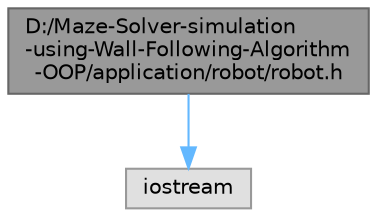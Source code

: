 digraph "D:/Maze-Solver-simulation-using-Wall-Following-Algorithm-OOP/application/robot/robot.h"
{
 // LATEX_PDF_SIZE
  bgcolor="transparent";
  edge [fontname=Helvetica,fontsize=10,labelfontname=Helvetica,labelfontsize=10];
  node [fontname=Helvetica,fontsize=10,shape=box,height=0.2,width=0.4];
  Node1 [id="Node000001",label="D:/Maze-Solver-simulation\l-using-Wall-Following-Algorithm\l-OOP/application/robot/robot.h",height=0.2,width=0.4,color="gray40", fillcolor="grey60", style="filled", fontcolor="black",tooltip="This class is used to drive the robot based on its position and orientation."];
  Node1 -> Node2 [id="edge1_Node000001_Node000002",color="steelblue1",style="solid",tooltip=" "];
  Node2 [id="Node000002",label="iostream",height=0.2,width=0.4,color="grey60", fillcolor="#E0E0E0", style="filled",tooltip=" "];
}
